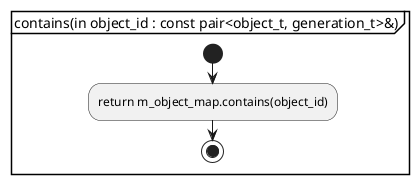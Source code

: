 @startuml contains
partition "contains(in object_id : const pair<object_t, generation_t>&)" {
start
	:return m_object_map.contains(object_id);
stop
}
@enduml

@startuml get
partition "get(in object_id : const pair<object_t, generation_t>&)" {
start
	:return m_object_map.at(object_id);
stop
}
@enduml

@startuml add
partition "add(in object_id : pair<object_t, generation_t>, in object : any_direct_object)" {
start
	:m_object_map.emplace(object_id, object);
stop
}
@enduml
